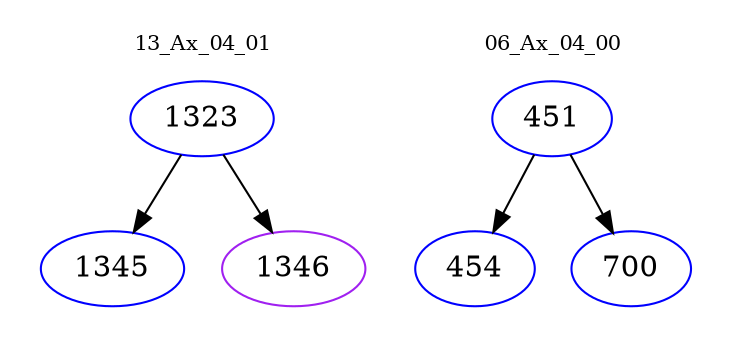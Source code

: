 digraph{
subgraph cluster_0 {
color = white
label = "13_Ax_04_01";
fontsize=10;
T0_1323 [label="1323", color="blue"]
T0_1323 -> T0_1345 [color="black"]
T0_1345 [label="1345", color="blue"]
T0_1323 -> T0_1346 [color="black"]
T0_1346 [label="1346", color="purple"]
}
subgraph cluster_1 {
color = white
label = "06_Ax_04_00";
fontsize=10;
T1_451 [label="451", color="blue"]
T1_451 -> T1_454 [color="black"]
T1_454 [label="454", color="blue"]
T1_451 -> T1_700 [color="black"]
T1_700 [label="700", color="blue"]
}
}
